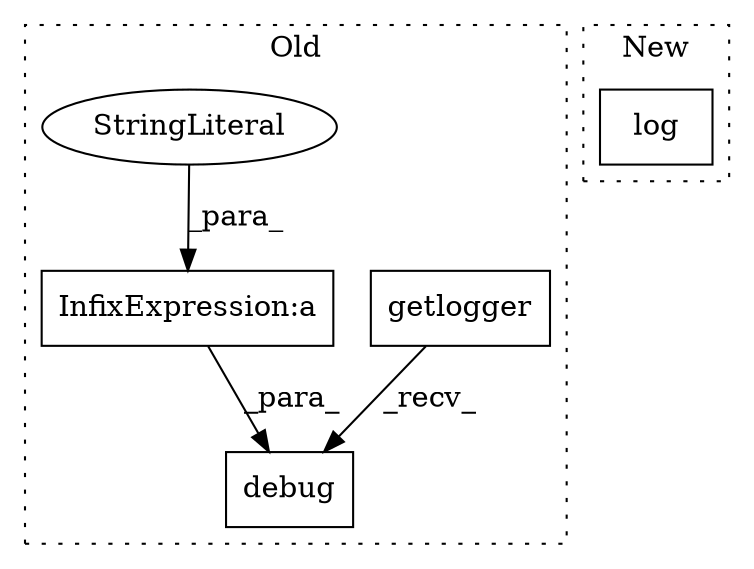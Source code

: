 digraph G {
subgraph cluster0 {
1 [label="debug" a="32" s="10204,10330" l="6,2" shape="box"];
3 [label="getlogger" a="32" s="10192" l="11" shape="box"];
4 [label="InfixExpression:a" a="27" s="10289" l="8" shape="box"];
5 [label="StringLiteral" a="45" s="10210" l="79" shape="ellipse"];
label = "Old";
style="dotted";
}
subgraph cluster1 {
2 [label="log" a="32" s="9815" l="5" shape="box"];
label = "New";
style="dotted";
}
3 -> 1 [label="_recv_"];
4 -> 1 [label="_para_"];
5 -> 4 [label="_para_"];
}